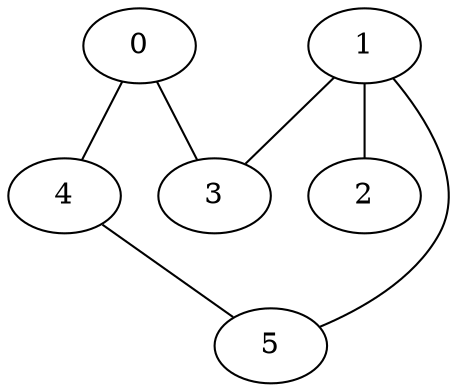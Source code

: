 graph "sampletest150-mod1_image22.bmp" {
	0	 [type=corner,
		x=248,
		y=185];
	3	 [type=corner,
		x=258,
		y=177];
	0 -- 3	 [angle0="-.67",
		frequency=1,
		type0=line];
	4	 [type=corner,
		x=256,
		y=58];
	0 -- 4	 [angle0="-1.51",
		frequency=1,
		type0=line];
	1	 [type=intersection,
		x=253,
		y=184];
	2	 [type=endpoint,
		x=259,
		y=461];
	1 -- 2	 [angle0="1.55",
		frequency=1,
		type0=line];
	1 -- 3	 [angle0="-.95",
		frequency=1,
		type0=line];
	5	 [type=corner,
		x=110,
		y=40];
	1 -- 5	 [angle0=".79",
		frequency=1,
		type0=line];
	4 -- 5	 [angle0=".12",
		frequency=1,
		type0=line];
}
